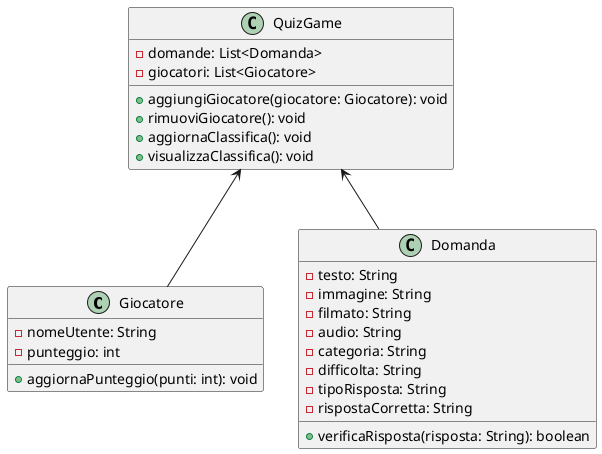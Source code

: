 @startuml
class Giocatore {
  - nomeUtente: String
  - punteggio: int
  + aggiornaPunteggio(punti: int): void
}

class Domanda {
  - testo: String
  - immagine: String
  - filmato: String
  - audio: String
  - categoria: String
  - difficolta: String
  - tipoRisposta: String
  - rispostaCorretta: String
  + verificaRisposta(risposta: String): boolean
}

class QuizGame {
  - domande: List<Domanda>
  - giocatori: List<Giocatore>
  + aggiungiGiocatore(giocatore: Giocatore): void
  + rimuoviGiocatore(): void
  + aggiornaClassifica(): void
  + visualizzaClassifica(): void
}

Giocatore-u->QuizGame
Domanda-u->QuizGame


@enduml